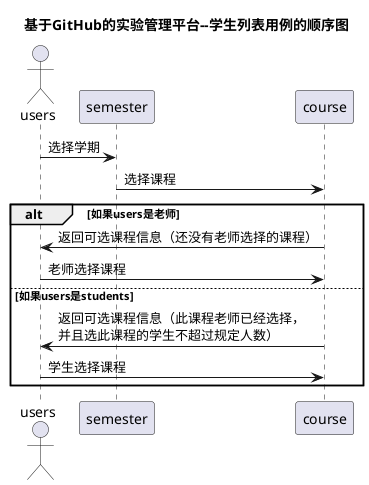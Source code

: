 @startuml
title 基于GitHub的实验管理平台--学生列表用例的顺序图
actor users
users -> semester: 选择学期
semester -> course: 选择课程

alt 如果users是老师
    course -> users: 返回可选课程信息（还没有老师选择的课程）
	users -> course:老师选择课程
else 如果users是students
    course -> users: 返回可选课程信息（此课程老师已经选择，\n并且选此课程的学生不超过规定人数）
    users -> course:学生选择课程
end
@enduml